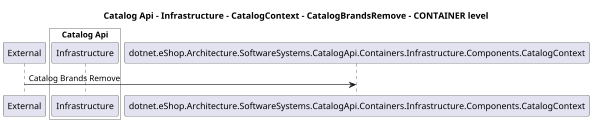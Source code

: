 @startuml
skinparam dpi 60

title Catalog Api - Infrastructure - CatalogContext - CatalogBrandsRemove - CONTAINER level

participant "External" as C4InterFlow.Utils.ExternalSystem

box "Catalog Api" #White

    participant "Infrastructure" as dotnet.eShop.Architecture.SoftwareSystems.CatalogApi.Containers.Infrastructure
end box


C4InterFlow.Utils.ExternalSystem -> dotnet.eShop.Architecture.SoftwareSystems.CatalogApi.Containers.Infrastructure.Components.CatalogContext : Catalog Brands Remove


@enduml
